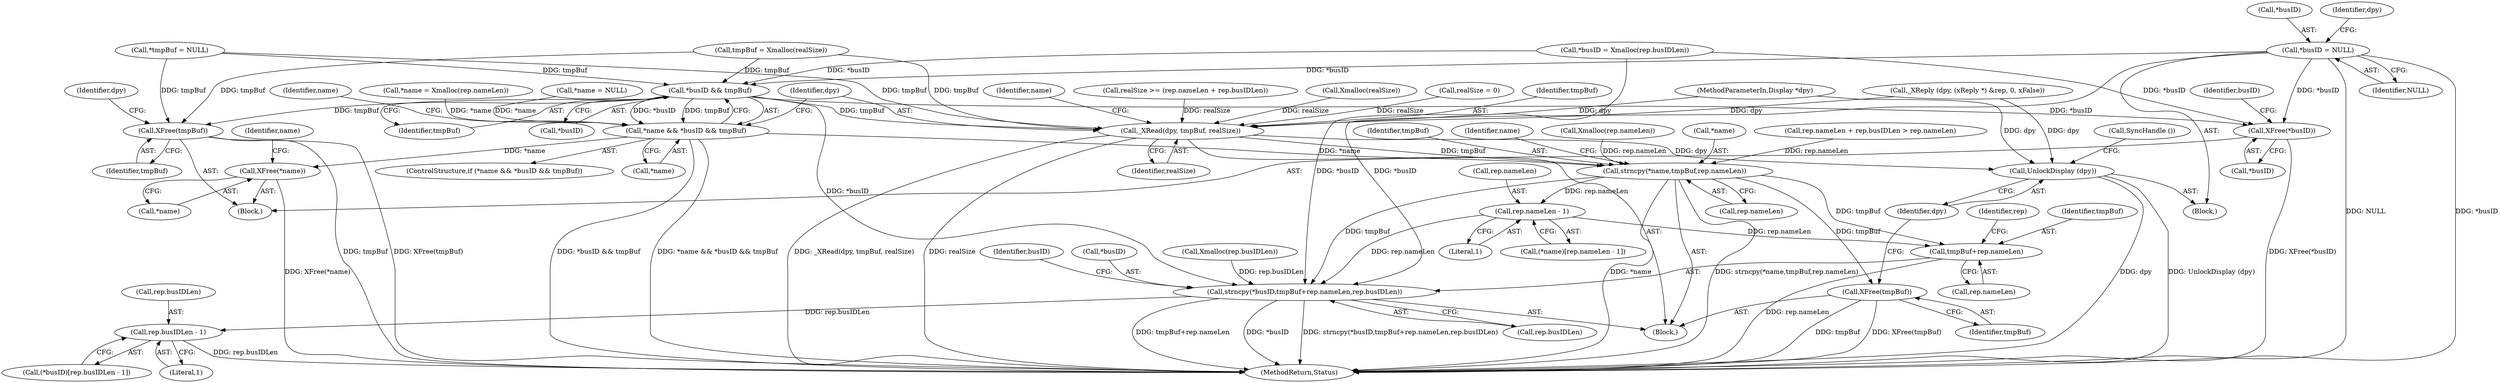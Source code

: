 digraph "0_libXvMC_2cd95e7da8367cccdcdd5c9b160012d1dec5cbdb@pointer" {
"1000137" [label="(Call,*busID = NULL)"];
"1000355" [label="(Call,*busID && tmpBuf)"];
"1000352" [label="(Call,*name && *busID && tmpBuf)"];
"1000364" [label="(Call,strncpy(*name,tmpBuf,rep.nameLen))"];
"1000375" [label="(Call,rep.nameLen - 1)"];
"1000381" [label="(Call,strncpy(*busID,tmpBuf+rep.nameLen,rep.busIDLen))"];
"1000396" [label="(Call,rep.busIDLen - 1)"];
"1000384" [label="(Call,tmpBuf+rep.nameLen)"];
"1000402" [label="(Call,XFree(tmpBuf))"];
"1000406" [label="(Call,XFree(*name))"];
"1000360" [label="(Call,_XRead(dpy, tmpBuf, realSize))"];
"1000433" [label="(Call,UnlockDisplay (dpy))"];
"1000413" [label="(Call,XFree(*busID))"];
"1000420" [label="(Call,XFree(tmpBuf))"];
"1000423" [label="(Identifier,dpy)"];
"1000374" [label="(Identifier,name)"];
"1000382" [label="(Call,*busID)"];
"1000403" [label="(Identifier,tmpBuf)"];
"1000138" [label="(Call,*busID)"];
"1000340" [label="(Call,Xmalloc(rep.nameLen))"];
"1000397" [label="(Call,rep.busIDLen)"];
"1000103" [label="(MethodParameterIn,Display *dpy)"];
"1000352" [label="(Call,*name && *busID && tmpBuf)"];
"1000249" [label="(Call,_XReply (dpy, (xReply *) &rep, 0, xFalse))"];
"1000111" [label="(Block,)"];
"1000393" [label="(Call,(*busID)[rep.busIDLen - 1])"];
"1000384" [label="(Call,tmpBuf+rep.nameLen)"];
"1000386" [label="(Call,rep.nameLen)"];
"1000433" [label="(Call,UnlockDisplay (dpy))"];
"1000142" [label="(Identifier,dpy)"];
"1000413" [label="(Call,XFree(*busID))"];
"1000365" [label="(Call,*name)"];
"1000303" [label="(Call,rep.nameLen + rep.busIDLen > rep.nameLen)"];
"1000360" [label="(Call,_XRead(dpy, tmpBuf, realSize))"];
"1000406" [label="(Call,XFree(*name))"];
"1000376" [label="(Call,rep.nameLen)"];
"1000395" [label="(Identifier,busID)"];
"1000435" [label="(Call,SyncHandle ())"];
"1000402" [label="(Call,XFree(tmpBuf))"];
"1000291" [label="(Call,*tmpBuf = NULL)"];
"1000140" [label="(Identifier,NULL)"];
"1000418" [label="(Identifier,busID)"];
"1000358" [label="(Identifier,tmpBuf)"];
"1000367" [label="(Identifier,tmpBuf)"];
"1000407" [label="(Call,*name)"];
"1000364" [label="(Call,strncpy(*name,tmpBuf,rep.nameLen))"];
"1000396" [label="(Call,rep.busIDLen - 1)"];
"1000390" [label="(Identifier,rep)"];
"1000363" [label="(Identifier,realSize)"];
"1000133" [label="(Call,*name = NULL)"];
"1000389" [label="(Call,rep.busIDLen)"];
"1000366" [label="(Identifier,name)"];
"1000323" [label="(Call,realSize >= (rep.nameLen + rep.busIDLen))"];
"1000372" [label="(Call,(*name)[rep.nameLen - 1])"];
"1000381" [label="(Call,strncpy(*busID,tmpBuf+rep.nameLen,rep.busIDLen))"];
"1000385" [label="(Identifier,tmpBuf)"];
"1000411" [label="(Identifier,name)"];
"1000359" [label="(Block,)"];
"1000344" [label="(Call,*busID = Xmalloc(rep.busIDLen))"];
"1000375" [label="(Call,rep.nameLen - 1)"];
"1000408" [label="(Identifier,name)"];
"1000337" [label="(Call,*name = Xmalloc(rep.nameLen))"];
"1000347" [label="(Call,Xmalloc(rep.busIDLen))"];
"1000355" [label="(Call,*busID && tmpBuf)"];
"1000400" [label="(Literal,1)"];
"1000379" [label="(Literal,1)"];
"1000335" [label="(Call,Xmalloc(realSize))"];
"1000287" [label="(Call,realSize = 0)"];
"1000414" [label="(Call,*busID)"];
"1000356" [label="(Call,*busID)"];
"1000420" [label="(Call,XFree(tmpBuf))"];
"1000362" [label="(Identifier,tmpBuf)"];
"1000137" [label="(Call,*busID = NULL)"];
"1000353" [label="(Call,*name)"];
"1000434" [label="(Identifier,dpy)"];
"1000421" [label="(Identifier,tmpBuf)"];
"1000351" [label="(ControlStructure,if (*name && *busID && tmpBuf))"];
"1000361" [label="(Identifier,dpy)"];
"1000333" [label="(Call,tmpBuf = Xmalloc(realSize))"];
"1000368" [label="(Call,rep.nameLen)"];
"1000476" [label="(MethodReturn,Status)"];
"1000405" [label="(Block,)"];
"1000137" -> "1000111"  [label="AST: "];
"1000137" -> "1000140"  [label="CFG: "];
"1000138" -> "1000137"  [label="AST: "];
"1000140" -> "1000137"  [label="AST: "];
"1000142" -> "1000137"  [label="CFG: "];
"1000137" -> "1000476"  [label="DDG: NULL"];
"1000137" -> "1000476"  [label="DDG: *busID"];
"1000137" -> "1000355"  [label="DDG: *busID"];
"1000137" -> "1000381"  [label="DDG: *busID"];
"1000137" -> "1000413"  [label="DDG: *busID"];
"1000355" -> "1000352"  [label="AST: "];
"1000355" -> "1000356"  [label="CFG: "];
"1000355" -> "1000358"  [label="CFG: "];
"1000356" -> "1000355"  [label="AST: "];
"1000358" -> "1000355"  [label="AST: "];
"1000352" -> "1000355"  [label="CFG: "];
"1000355" -> "1000352"  [label="DDG: *busID"];
"1000355" -> "1000352"  [label="DDG: tmpBuf"];
"1000344" -> "1000355"  [label="DDG: *busID"];
"1000333" -> "1000355"  [label="DDG: tmpBuf"];
"1000291" -> "1000355"  [label="DDG: tmpBuf"];
"1000355" -> "1000360"  [label="DDG: tmpBuf"];
"1000355" -> "1000381"  [label="DDG: *busID"];
"1000355" -> "1000413"  [label="DDG: *busID"];
"1000355" -> "1000420"  [label="DDG: tmpBuf"];
"1000352" -> "1000351"  [label="AST: "];
"1000352" -> "1000353"  [label="CFG: "];
"1000353" -> "1000352"  [label="AST: "];
"1000361" -> "1000352"  [label="CFG: "];
"1000408" -> "1000352"  [label="CFG: "];
"1000352" -> "1000476"  [label="DDG: *name && *busID && tmpBuf"];
"1000352" -> "1000476"  [label="DDG: *busID && tmpBuf"];
"1000133" -> "1000352"  [label="DDG: *name"];
"1000337" -> "1000352"  [label="DDG: *name"];
"1000352" -> "1000364"  [label="DDG: *name"];
"1000352" -> "1000406"  [label="DDG: *name"];
"1000364" -> "1000359"  [label="AST: "];
"1000364" -> "1000368"  [label="CFG: "];
"1000365" -> "1000364"  [label="AST: "];
"1000367" -> "1000364"  [label="AST: "];
"1000368" -> "1000364"  [label="AST: "];
"1000374" -> "1000364"  [label="CFG: "];
"1000364" -> "1000476"  [label="DDG: *name"];
"1000364" -> "1000476"  [label="DDG: strncpy(*name,tmpBuf,rep.nameLen)"];
"1000360" -> "1000364"  [label="DDG: tmpBuf"];
"1000303" -> "1000364"  [label="DDG: rep.nameLen"];
"1000340" -> "1000364"  [label="DDG: rep.nameLen"];
"1000364" -> "1000375"  [label="DDG: rep.nameLen"];
"1000364" -> "1000381"  [label="DDG: tmpBuf"];
"1000364" -> "1000384"  [label="DDG: tmpBuf"];
"1000364" -> "1000402"  [label="DDG: tmpBuf"];
"1000375" -> "1000372"  [label="AST: "];
"1000375" -> "1000379"  [label="CFG: "];
"1000376" -> "1000375"  [label="AST: "];
"1000379" -> "1000375"  [label="AST: "];
"1000372" -> "1000375"  [label="CFG: "];
"1000375" -> "1000381"  [label="DDG: rep.nameLen"];
"1000375" -> "1000384"  [label="DDG: rep.nameLen"];
"1000381" -> "1000359"  [label="AST: "];
"1000381" -> "1000389"  [label="CFG: "];
"1000382" -> "1000381"  [label="AST: "];
"1000384" -> "1000381"  [label="AST: "];
"1000389" -> "1000381"  [label="AST: "];
"1000395" -> "1000381"  [label="CFG: "];
"1000381" -> "1000476"  [label="DDG: tmpBuf+rep.nameLen"];
"1000381" -> "1000476"  [label="DDG: *busID"];
"1000381" -> "1000476"  [label="DDG: strncpy(*busID,tmpBuf+rep.nameLen,rep.busIDLen)"];
"1000344" -> "1000381"  [label="DDG: *busID"];
"1000347" -> "1000381"  [label="DDG: rep.busIDLen"];
"1000381" -> "1000396"  [label="DDG: rep.busIDLen"];
"1000396" -> "1000393"  [label="AST: "];
"1000396" -> "1000400"  [label="CFG: "];
"1000397" -> "1000396"  [label="AST: "];
"1000400" -> "1000396"  [label="AST: "];
"1000393" -> "1000396"  [label="CFG: "];
"1000396" -> "1000476"  [label="DDG: rep.busIDLen"];
"1000384" -> "1000386"  [label="CFG: "];
"1000385" -> "1000384"  [label="AST: "];
"1000386" -> "1000384"  [label="AST: "];
"1000390" -> "1000384"  [label="CFG: "];
"1000384" -> "1000476"  [label="DDG: rep.nameLen"];
"1000402" -> "1000359"  [label="AST: "];
"1000402" -> "1000403"  [label="CFG: "];
"1000403" -> "1000402"  [label="AST: "];
"1000434" -> "1000402"  [label="CFG: "];
"1000402" -> "1000476"  [label="DDG: XFree(tmpBuf)"];
"1000402" -> "1000476"  [label="DDG: tmpBuf"];
"1000406" -> "1000405"  [label="AST: "];
"1000406" -> "1000407"  [label="CFG: "];
"1000407" -> "1000406"  [label="AST: "];
"1000411" -> "1000406"  [label="CFG: "];
"1000406" -> "1000476"  [label="DDG: XFree(*name)"];
"1000360" -> "1000359"  [label="AST: "];
"1000360" -> "1000363"  [label="CFG: "];
"1000361" -> "1000360"  [label="AST: "];
"1000362" -> "1000360"  [label="AST: "];
"1000363" -> "1000360"  [label="AST: "];
"1000366" -> "1000360"  [label="CFG: "];
"1000360" -> "1000476"  [label="DDG: _XRead(dpy, tmpBuf, realSize)"];
"1000360" -> "1000476"  [label="DDG: realSize"];
"1000249" -> "1000360"  [label="DDG: dpy"];
"1000103" -> "1000360"  [label="DDG: dpy"];
"1000333" -> "1000360"  [label="DDG: tmpBuf"];
"1000291" -> "1000360"  [label="DDG: tmpBuf"];
"1000335" -> "1000360"  [label="DDG: realSize"];
"1000323" -> "1000360"  [label="DDG: realSize"];
"1000287" -> "1000360"  [label="DDG: realSize"];
"1000360" -> "1000433"  [label="DDG: dpy"];
"1000433" -> "1000111"  [label="AST: "];
"1000433" -> "1000434"  [label="CFG: "];
"1000434" -> "1000433"  [label="AST: "];
"1000435" -> "1000433"  [label="CFG: "];
"1000433" -> "1000476"  [label="DDG: dpy"];
"1000433" -> "1000476"  [label="DDG: UnlockDisplay (dpy)"];
"1000249" -> "1000433"  [label="DDG: dpy"];
"1000103" -> "1000433"  [label="DDG: dpy"];
"1000413" -> "1000405"  [label="AST: "];
"1000413" -> "1000414"  [label="CFG: "];
"1000414" -> "1000413"  [label="AST: "];
"1000418" -> "1000413"  [label="CFG: "];
"1000413" -> "1000476"  [label="DDG: XFree(*busID)"];
"1000344" -> "1000413"  [label="DDG: *busID"];
"1000420" -> "1000405"  [label="AST: "];
"1000420" -> "1000421"  [label="CFG: "];
"1000421" -> "1000420"  [label="AST: "];
"1000423" -> "1000420"  [label="CFG: "];
"1000420" -> "1000476"  [label="DDG: XFree(tmpBuf)"];
"1000420" -> "1000476"  [label="DDG: tmpBuf"];
"1000333" -> "1000420"  [label="DDG: tmpBuf"];
"1000291" -> "1000420"  [label="DDG: tmpBuf"];
}
